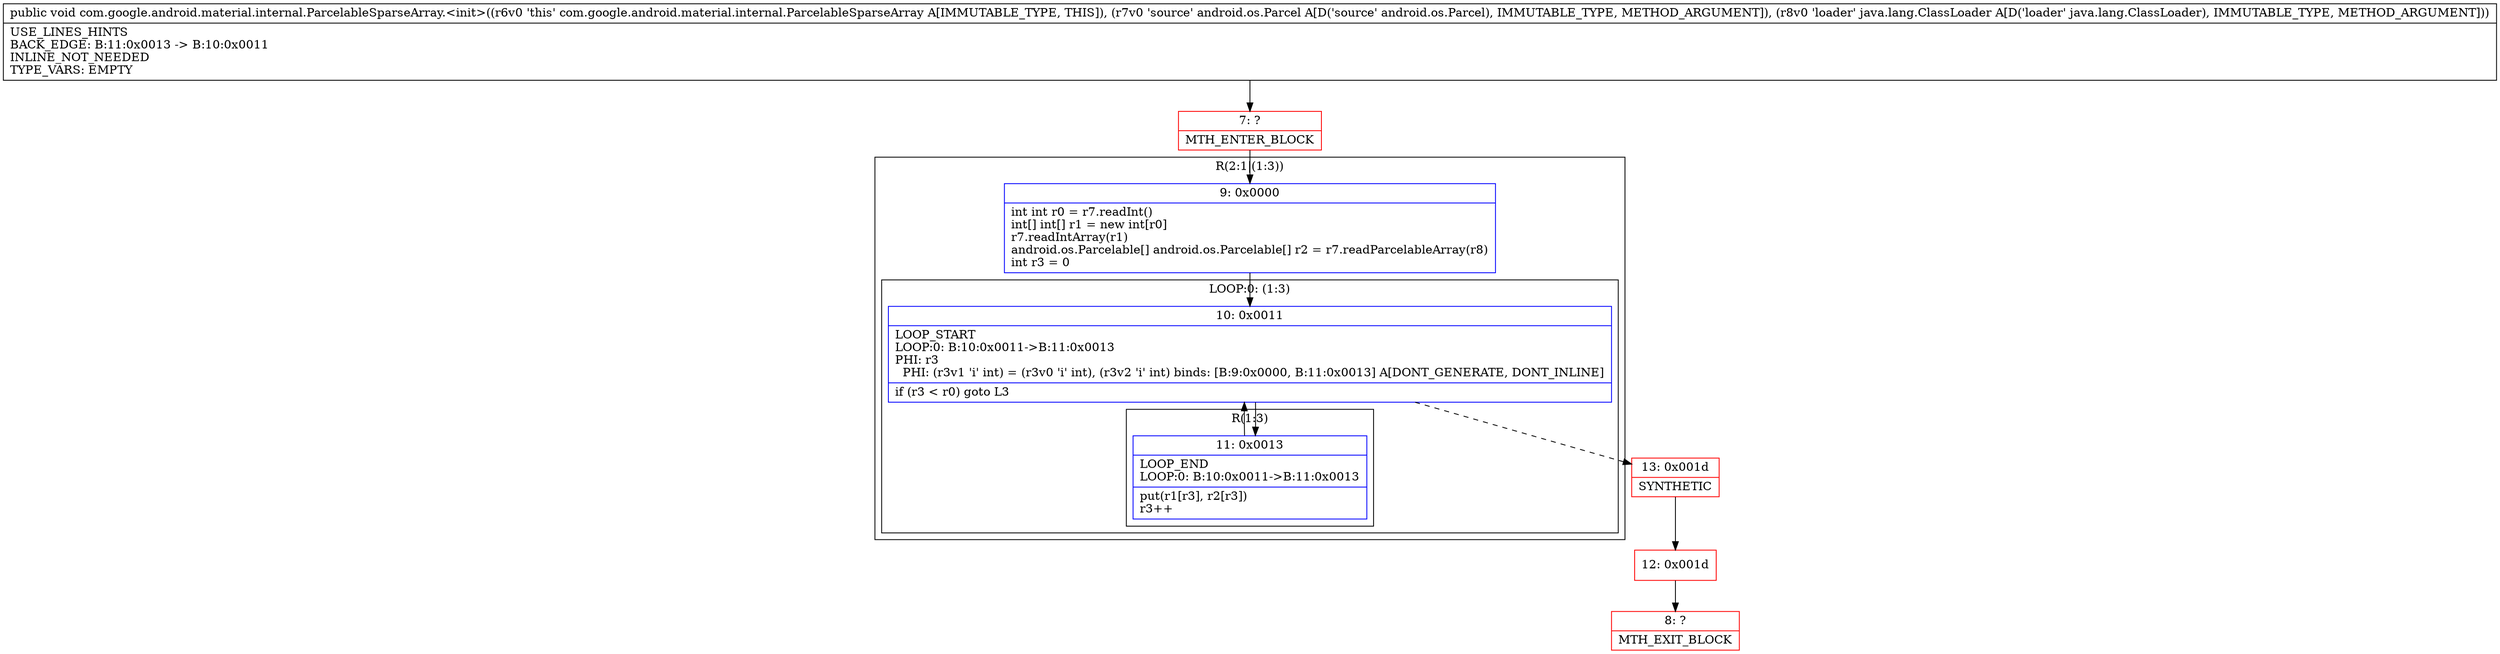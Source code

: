digraph "CFG forcom.google.android.material.internal.ParcelableSparseArray.\<init\>(Landroid\/os\/Parcel;Ljava\/lang\/ClassLoader;)V" {
subgraph cluster_Region_357703639 {
label = "R(2:1|(1:3))";
node [shape=record,color=blue];
Node_9 [shape=record,label="{9\:\ 0x0000|int int r0 = r7.readInt()\lint[] int[] r1 = new int[r0]\lr7.readIntArray(r1)\landroid.os.Parcelable[] android.os.Parcelable[] r2 = r7.readParcelableArray(r8)\lint r3 = 0\l}"];
subgraph cluster_LoopRegion_970795489 {
label = "LOOP:0: (1:3)";
node [shape=record,color=blue];
Node_10 [shape=record,label="{10\:\ 0x0011|LOOP_START\lLOOP:0: B:10:0x0011\-\>B:11:0x0013\lPHI: r3 \l  PHI: (r3v1 'i' int) = (r3v0 'i' int), (r3v2 'i' int) binds: [B:9:0x0000, B:11:0x0013] A[DONT_GENERATE, DONT_INLINE]\l|if (r3 \< r0) goto L3\l}"];
subgraph cluster_Region_2129046117 {
label = "R(1:3)";
node [shape=record,color=blue];
Node_11 [shape=record,label="{11\:\ 0x0013|LOOP_END\lLOOP:0: B:10:0x0011\-\>B:11:0x0013\l|put(r1[r3], r2[r3])\lr3++\l}"];
}
}
}
Node_7 [shape=record,color=red,label="{7\:\ ?|MTH_ENTER_BLOCK\l}"];
Node_13 [shape=record,color=red,label="{13\:\ 0x001d|SYNTHETIC\l}"];
Node_12 [shape=record,color=red,label="{12\:\ 0x001d}"];
Node_8 [shape=record,color=red,label="{8\:\ ?|MTH_EXIT_BLOCK\l}"];
MethodNode[shape=record,label="{public void com.google.android.material.internal.ParcelableSparseArray.\<init\>((r6v0 'this' com.google.android.material.internal.ParcelableSparseArray A[IMMUTABLE_TYPE, THIS]), (r7v0 'source' android.os.Parcel A[D('source' android.os.Parcel), IMMUTABLE_TYPE, METHOD_ARGUMENT]), (r8v0 'loader' java.lang.ClassLoader A[D('loader' java.lang.ClassLoader), IMMUTABLE_TYPE, METHOD_ARGUMENT]))  | USE_LINES_HINTS\lBACK_EDGE: B:11:0x0013 \-\> B:10:0x0011\lINLINE_NOT_NEEDED\lTYPE_VARS: EMPTY\l}"];
MethodNode -> Node_7;Node_9 -> Node_10;
Node_10 -> Node_11;
Node_10 -> Node_13[style=dashed];
Node_11 -> Node_10;
Node_7 -> Node_9;
Node_13 -> Node_12;
Node_12 -> Node_8;
}

